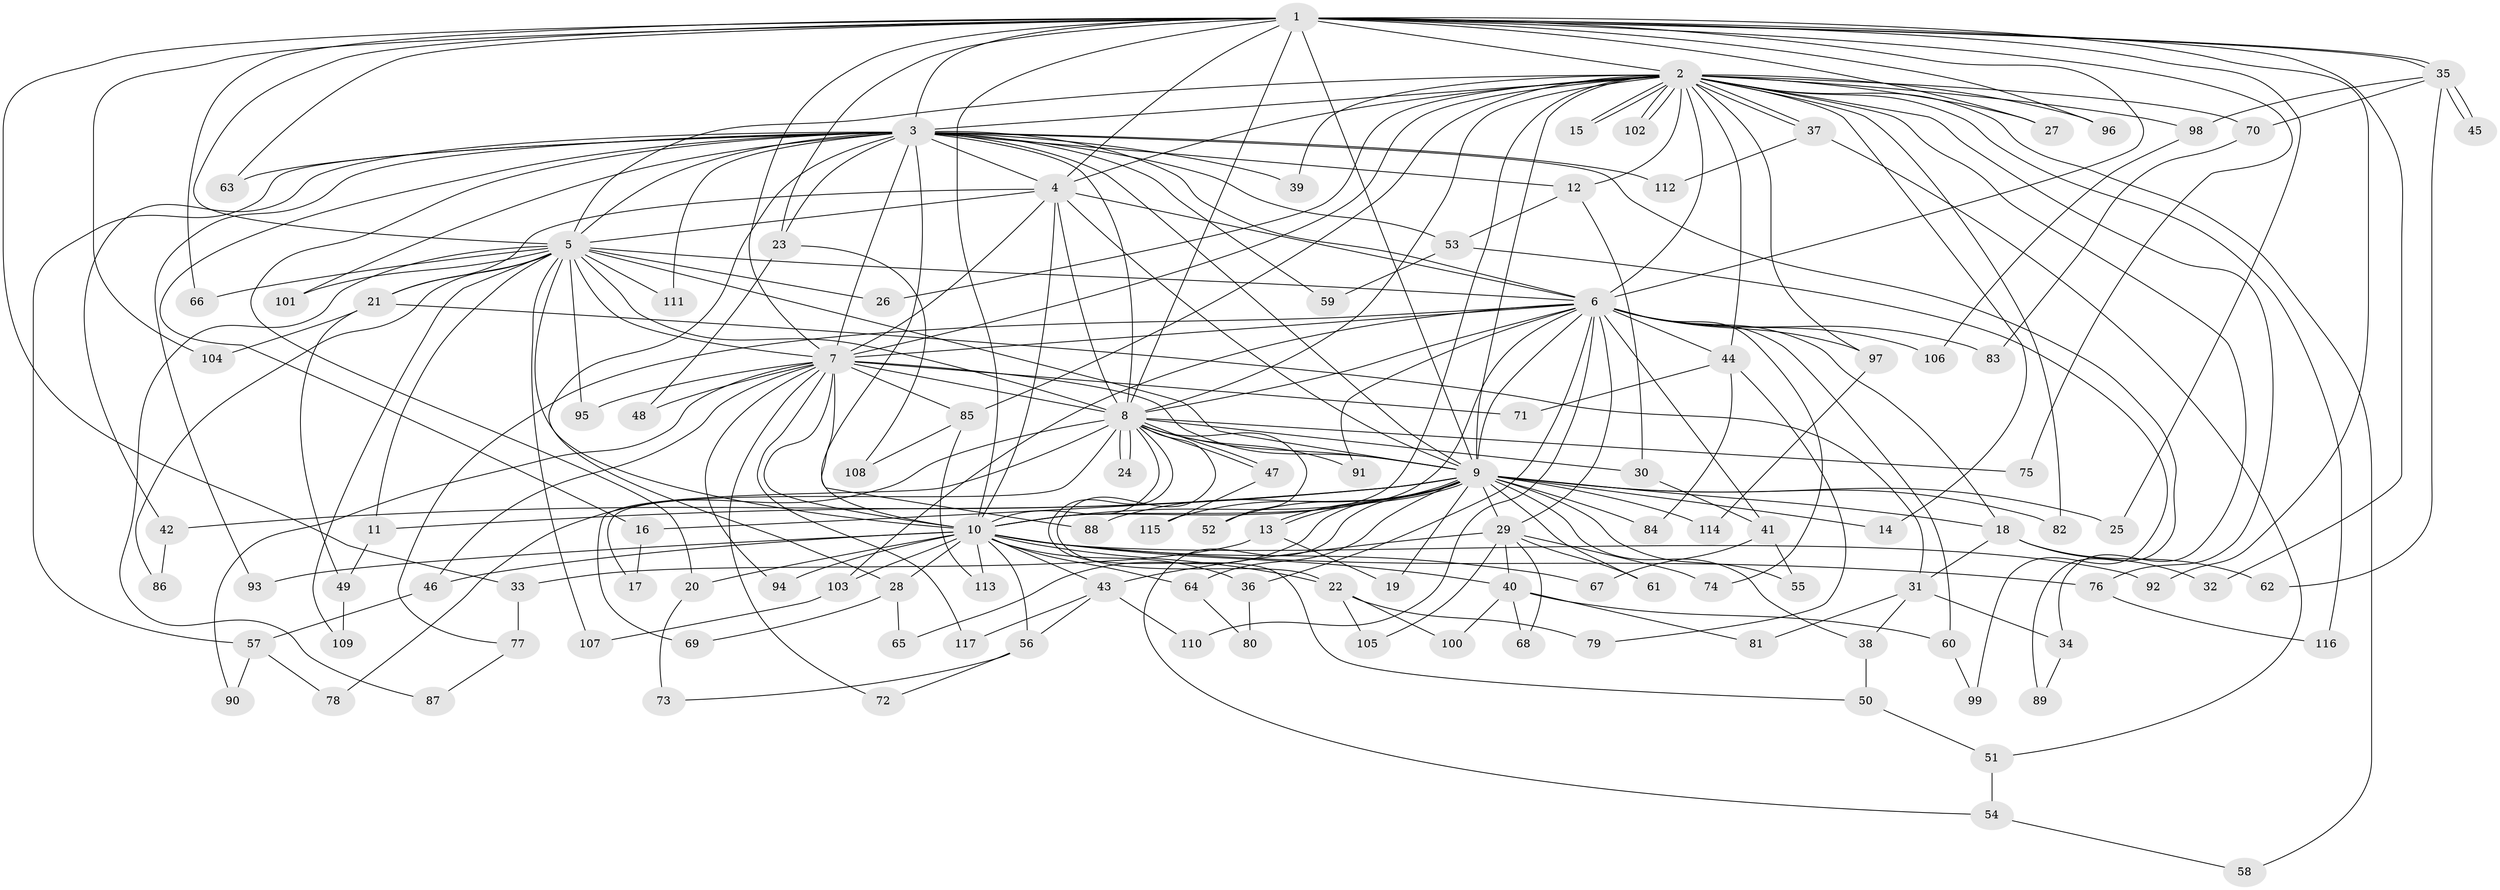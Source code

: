 // Generated by graph-tools (version 1.1) at 2025/34/03/09/25 02:34:44]
// undirected, 117 vertices, 259 edges
graph export_dot {
graph [start="1"]
  node [color=gray90,style=filled];
  1;
  2;
  3;
  4;
  5;
  6;
  7;
  8;
  9;
  10;
  11;
  12;
  13;
  14;
  15;
  16;
  17;
  18;
  19;
  20;
  21;
  22;
  23;
  24;
  25;
  26;
  27;
  28;
  29;
  30;
  31;
  32;
  33;
  34;
  35;
  36;
  37;
  38;
  39;
  40;
  41;
  42;
  43;
  44;
  45;
  46;
  47;
  48;
  49;
  50;
  51;
  52;
  53;
  54;
  55;
  56;
  57;
  58;
  59;
  60;
  61;
  62;
  63;
  64;
  65;
  66;
  67;
  68;
  69;
  70;
  71;
  72;
  73;
  74;
  75;
  76;
  77;
  78;
  79;
  80;
  81;
  82;
  83;
  84;
  85;
  86;
  87;
  88;
  89;
  90;
  91;
  92;
  93;
  94;
  95;
  96;
  97;
  98;
  99;
  100;
  101;
  102;
  103;
  104;
  105;
  106;
  107;
  108;
  109;
  110;
  111;
  112;
  113;
  114;
  115;
  116;
  117;
  1 -- 2;
  1 -- 3;
  1 -- 4;
  1 -- 5;
  1 -- 6;
  1 -- 7;
  1 -- 8;
  1 -- 9;
  1 -- 10;
  1 -- 23;
  1 -- 25;
  1 -- 27;
  1 -- 32;
  1 -- 33;
  1 -- 35;
  1 -- 35;
  1 -- 63;
  1 -- 66;
  1 -- 75;
  1 -- 92;
  1 -- 96;
  1 -- 104;
  2 -- 3;
  2 -- 4;
  2 -- 5;
  2 -- 6;
  2 -- 7;
  2 -- 8;
  2 -- 9;
  2 -- 10;
  2 -- 12;
  2 -- 14;
  2 -- 15;
  2 -- 15;
  2 -- 26;
  2 -- 27;
  2 -- 34;
  2 -- 37;
  2 -- 37;
  2 -- 39;
  2 -- 44;
  2 -- 58;
  2 -- 70;
  2 -- 76;
  2 -- 82;
  2 -- 85;
  2 -- 96;
  2 -- 97;
  2 -- 98;
  2 -- 102;
  2 -- 102;
  2 -- 116;
  3 -- 4;
  3 -- 5;
  3 -- 6;
  3 -- 7;
  3 -- 8;
  3 -- 9;
  3 -- 10;
  3 -- 12;
  3 -- 16;
  3 -- 20;
  3 -- 23;
  3 -- 28;
  3 -- 39;
  3 -- 42;
  3 -- 53;
  3 -- 57;
  3 -- 59;
  3 -- 63;
  3 -- 89;
  3 -- 93;
  3 -- 101;
  3 -- 111;
  3 -- 112;
  4 -- 5;
  4 -- 6;
  4 -- 7;
  4 -- 8;
  4 -- 9;
  4 -- 10;
  4 -- 21;
  5 -- 6;
  5 -- 7;
  5 -- 8;
  5 -- 9;
  5 -- 10;
  5 -- 11;
  5 -- 21;
  5 -- 26;
  5 -- 66;
  5 -- 86;
  5 -- 87;
  5 -- 95;
  5 -- 101;
  5 -- 107;
  5 -- 109;
  5 -- 111;
  6 -- 7;
  6 -- 8;
  6 -- 9;
  6 -- 10;
  6 -- 18;
  6 -- 29;
  6 -- 36;
  6 -- 41;
  6 -- 44;
  6 -- 60;
  6 -- 74;
  6 -- 77;
  6 -- 83;
  6 -- 91;
  6 -- 97;
  6 -- 103;
  6 -- 106;
  6 -- 110;
  7 -- 8;
  7 -- 9;
  7 -- 10;
  7 -- 46;
  7 -- 48;
  7 -- 71;
  7 -- 72;
  7 -- 85;
  7 -- 88;
  7 -- 90;
  7 -- 94;
  7 -- 95;
  7 -- 117;
  8 -- 9;
  8 -- 10;
  8 -- 17;
  8 -- 22;
  8 -- 24;
  8 -- 24;
  8 -- 30;
  8 -- 47;
  8 -- 47;
  8 -- 50;
  8 -- 52;
  8 -- 69;
  8 -- 75;
  8 -- 78;
  8 -- 91;
  9 -- 10;
  9 -- 11;
  9 -- 13;
  9 -- 13;
  9 -- 14;
  9 -- 16;
  9 -- 18;
  9 -- 19;
  9 -- 25;
  9 -- 29;
  9 -- 38;
  9 -- 42;
  9 -- 52;
  9 -- 54;
  9 -- 55;
  9 -- 61;
  9 -- 64;
  9 -- 65;
  9 -- 82;
  9 -- 84;
  9 -- 88;
  9 -- 114;
  9 -- 115;
  10 -- 20;
  10 -- 22;
  10 -- 28;
  10 -- 36;
  10 -- 40;
  10 -- 43;
  10 -- 46;
  10 -- 56;
  10 -- 64;
  10 -- 67;
  10 -- 76;
  10 -- 92;
  10 -- 93;
  10 -- 94;
  10 -- 103;
  10 -- 113;
  11 -- 49;
  12 -- 30;
  12 -- 53;
  13 -- 19;
  13 -- 33;
  16 -- 17;
  18 -- 31;
  18 -- 32;
  18 -- 62;
  20 -- 73;
  21 -- 31;
  21 -- 49;
  21 -- 104;
  22 -- 79;
  22 -- 100;
  22 -- 105;
  23 -- 48;
  23 -- 108;
  28 -- 65;
  28 -- 69;
  29 -- 40;
  29 -- 43;
  29 -- 61;
  29 -- 68;
  29 -- 74;
  29 -- 105;
  30 -- 41;
  31 -- 34;
  31 -- 38;
  31 -- 81;
  33 -- 77;
  34 -- 89;
  35 -- 45;
  35 -- 45;
  35 -- 62;
  35 -- 70;
  35 -- 98;
  36 -- 80;
  37 -- 51;
  37 -- 112;
  38 -- 50;
  40 -- 60;
  40 -- 68;
  40 -- 81;
  40 -- 100;
  41 -- 55;
  41 -- 67;
  42 -- 86;
  43 -- 56;
  43 -- 110;
  43 -- 117;
  44 -- 71;
  44 -- 79;
  44 -- 84;
  46 -- 57;
  47 -- 115;
  49 -- 109;
  50 -- 51;
  51 -- 54;
  53 -- 59;
  53 -- 99;
  54 -- 58;
  56 -- 72;
  56 -- 73;
  57 -- 78;
  57 -- 90;
  60 -- 99;
  64 -- 80;
  70 -- 83;
  76 -- 116;
  77 -- 87;
  85 -- 108;
  85 -- 113;
  97 -- 114;
  98 -- 106;
  103 -- 107;
}
